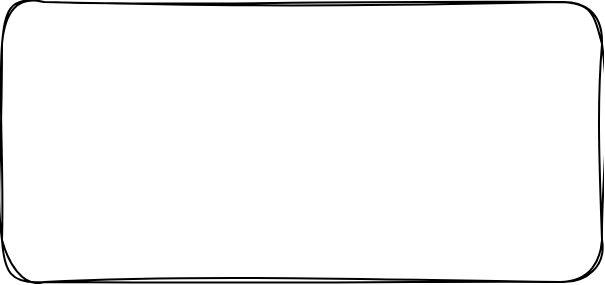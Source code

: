 <mxfile version="24.7.17">
  <diagram name="Page-1" id="A4lDG2zzBqe7Y81LbYn3">
    <mxGraphModel dx="804" dy="634" grid="1" gridSize="10" guides="1" tooltips="1" connect="1" arrows="1" fold="1" page="1" pageScale="1" pageWidth="850" pageHeight="1100" math="0" shadow="0">
      <root>
        <mxCell id="0" />
        <mxCell id="1" parent="0" />
        <mxCell id="XpEOUVFRVnJNTvLTIvpS-1" value="" style="rounded=1;whiteSpace=wrap;html=1;sketch=1;curveFitting=1;jiggle=2;" vertex="1" parent="1">
          <mxGeometry x="190" y="180" width="300" height="140" as="geometry" />
        </mxCell>
      </root>
    </mxGraphModel>
  </diagram>
</mxfile>
